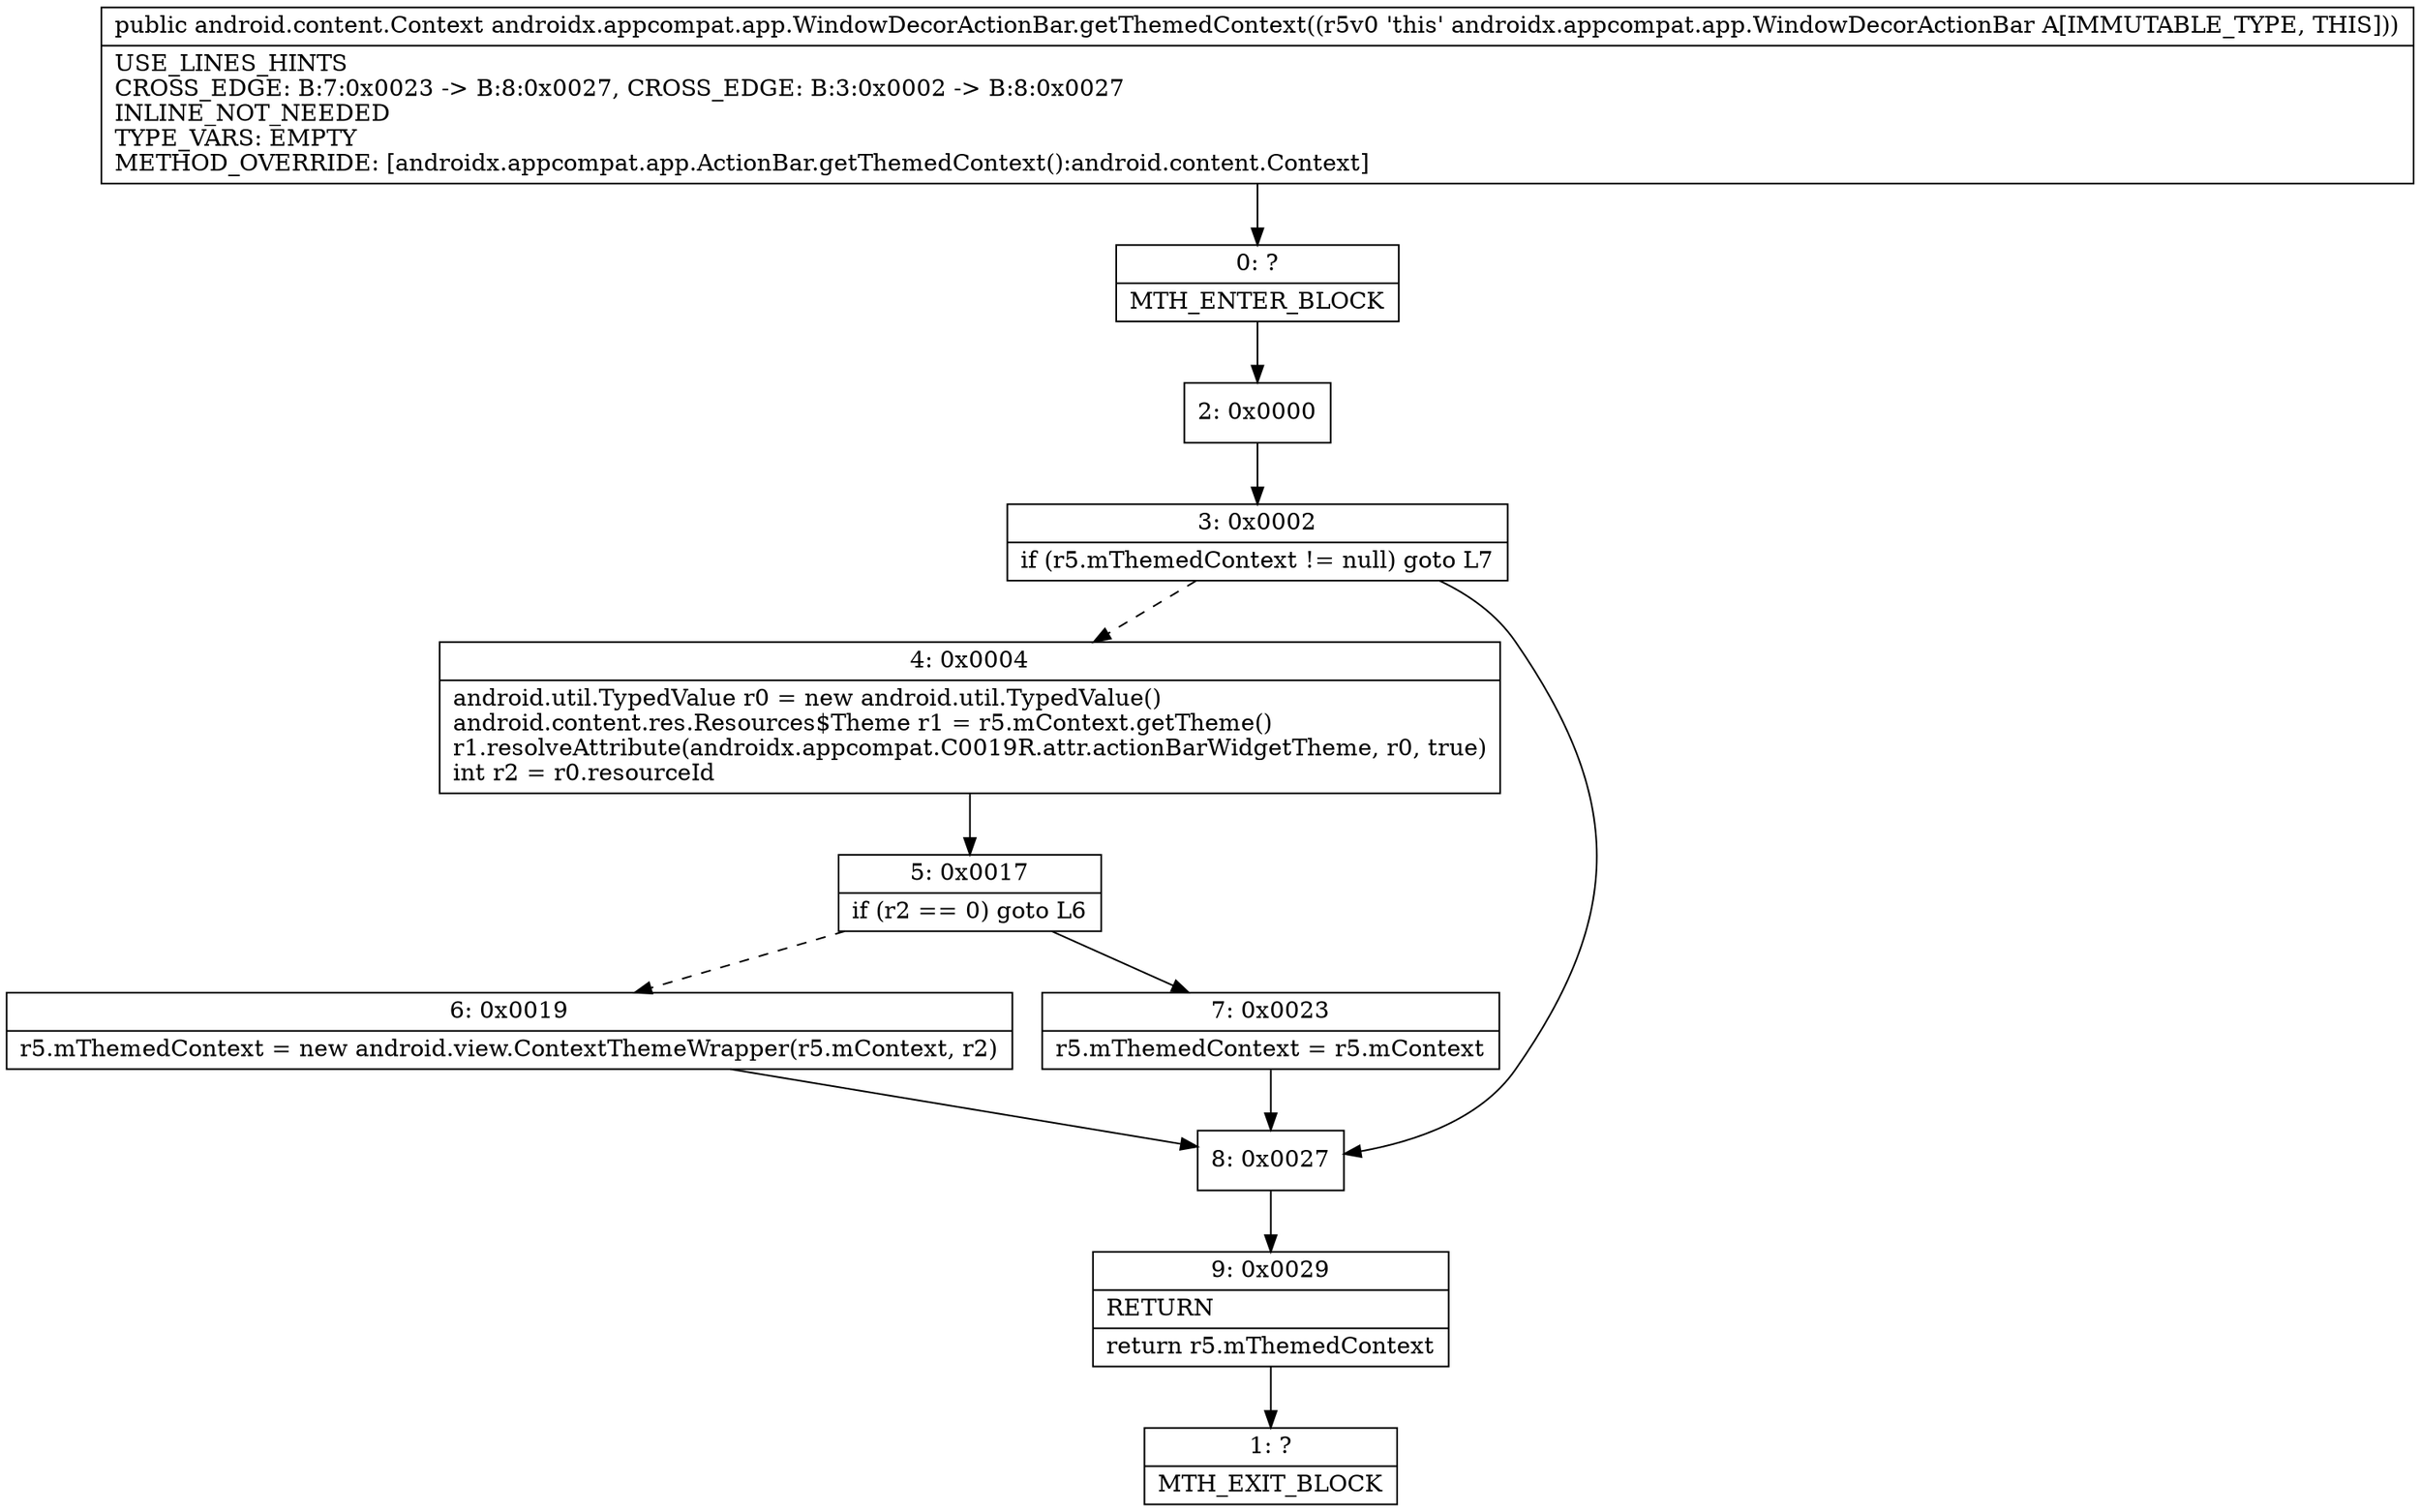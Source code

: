 digraph "CFG forandroidx.appcompat.app.WindowDecorActionBar.getThemedContext()Landroid\/content\/Context;" {
Node_0 [shape=record,label="{0\:\ ?|MTH_ENTER_BLOCK\l}"];
Node_2 [shape=record,label="{2\:\ 0x0000}"];
Node_3 [shape=record,label="{3\:\ 0x0002|if (r5.mThemedContext != null) goto L7\l}"];
Node_4 [shape=record,label="{4\:\ 0x0004|android.util.TypedValue r0 = new android.util.TypedValue()\landroid.content.res.Resources$Theme r1 = r5.mContext.getTheme()\lr1.resolveAttribute(androidx.appcompat.C0019R.attr.actionBarWidgetTheme, r0, true)\lint r2 = r0.resourceId\l}"];
Node_5 [shape=record,label="{5\:\ 0x0017|if (r2 == 0) goto L6\l}"];
Node_6 [shape=record,label="{6\:\ 0x0019|r5.mThemedContext = new android.view.ContextThemeWrapper(r5.mContext, r2)\l}"];
Node_7 [shape=record,label="{7\:\ 0x0023|r5.mThemedContext = r5.mContext\l}"];
Node_8 [shape=record,label="{8\:\ 0x0027}"];
Node_9 [shape=record,label="{9\:\ 0x0029|RETURN\l|return r5.mThemedContext\l}"];
Node_1 [shape=record,label="{1\:\ ?|MTH_EXIT_BLOCK\l}"];
MethodNode[shape=record,label="{public android.content.Context androidx.appcompat.app.WindowDecorActionBar.getThemedContext((r5v0 'this' androidx.appcompat.app.WindowDecorActionBar A[IMMUTABLE_TYPE, THIS]))  | USE_LINES_HINTS\lCROSS_EDGE: B:7:0x0023 \-\> B:8:0x0027, CROSS_EDGE: B:3:0x0002 \-\> B:8:0x0027\lINLINE_NOT_NEEDED\lTYPE_VARS: EMPTY\lMETHOD_OVERRIDE: [androidx.appcompat.app.ActionBar.getThemedContext():android.content.Context]\l}"];
MethodNode -> Node_0;Node_0 -> Node_2;
Node_2 -> Node_3;
Node_3 -> Node_4[style=dashed];
Node_3 -> Node_8;
Node_4 -> Node_5;
Node_5 -> Node_6[style=dashed];
Node_5 -> Node_7;
Node_6 -> Node_8;
Node_7 -> Node_8;
Node_8 -> Node_9;
Node_9 -> Node_1;
}

